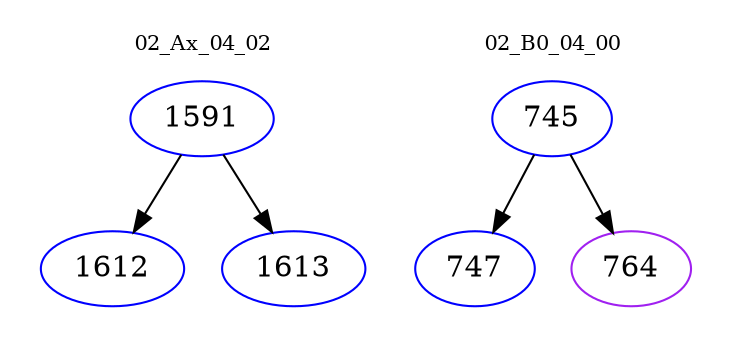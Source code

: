 digraph{
subgraph cluster_0 {
color = white
label = "02_Ax_04_02";
fontsize=10;
T0_1591 [label="1591", color="blue"]
T0_1591 -> T0_1612 [color="black"]
T0_1612 [label="1612", color="blue"]
T0_1591 -> T0_1613 [color="black"]
T0_1613 [label="1613", color="blue"]
}
subgraph cluster_1 {
color = white
label = "02_B0_04_00";
fontsize=10;
T1_745 [label="745", color="blue"]
T1_745 -> T1_747 [color="black"]
T1_747 [label="747", color="blue"]
T1_745 -> T1_764 [color="black"]
T1_764 [label="764", color="purple"]
}
}

